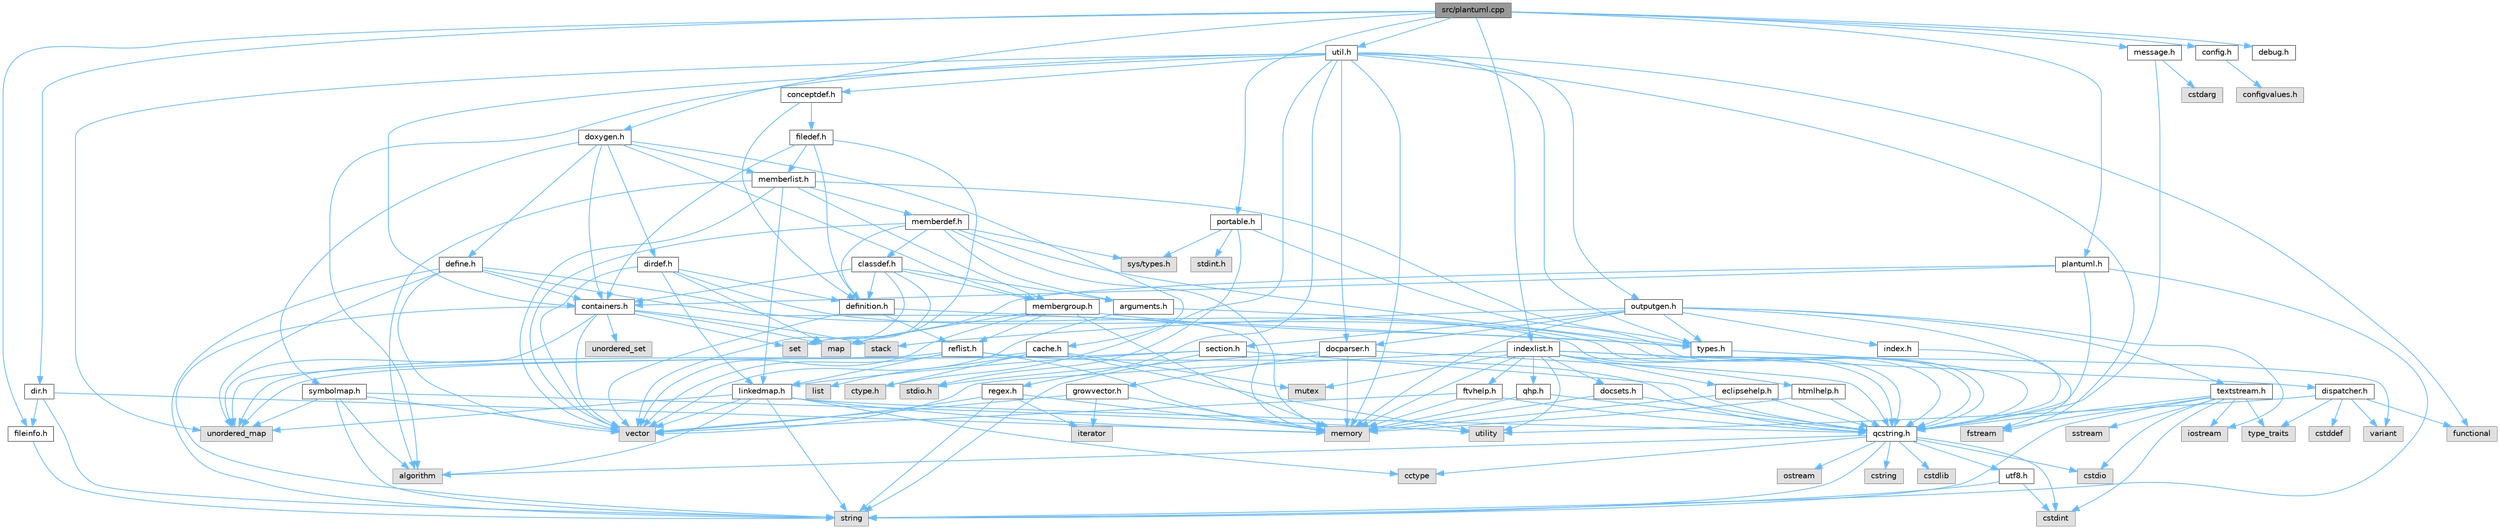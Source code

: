 digraph "src/plantuml.cpp"
{
 // INTERACTIVE_SVG=YES
 // LATEX_PDF_SIZE
  bgcolor="transparent";
  edge [fontname=Helvetica,fontsize=10,labelfontname=Helvetica,labelfontsize=10];
  node [fontname=Helvetica,fontsize=10,shape=box,height=0.2,width=0.4];
  Node1 [label="src/plantuml.cpp",height=0.2,width=0.4,color="gray40", fillcolor="grey60", style="filled", fontcolor="black",tooltip=" "];
  Node1 -> Node2 [color="steelblue1",style="solid"];
  Node2 [label="plantuml.h",height=0.2,width=0.4,color="grey40", fillcolor="white", style="filled",URL="$d3/dde/plantuml_8h.html",tooltip=" "];
  Node2 -> Node3 [color="steelblue1",style="solid"];
  Node3 [label="map",height=0.2,width=0.4,color="grey60", fillcolor="#E0E0E0", style="filled",tooltip=" "];
  Node2 -> Node4 [color="steelblue1",style="solid"];
  Node4 [label="string",height=0.2,width=0.4,color="grey60", fillcolor="#E0E0E0", style="filled",tooltip=" "];
  Node2 -> Node5 [color="steelblue1",style="solid"];
  Node5 [label="containers.h",height=0.2,width=0.4,color="grey40", fillcolor="white", style="filled",URL="$d5/d75/containers_8h.html",tooltip=" "];
  Node5 -> Node6 [color="steelblue1",style="solid"];
  Node6 [label="vector",height=0.2,width=0.4,color="grey60", fillcolor="#E0E0E0", style="filled",tooltip=" "];
  Node5 -> Node4 [color="steelblue1",style="solid"];
  Node5 -> Node7 [color="steelblue1",style="solid"];
  Node7 [label="set",height=0.2,width=0.4,color="grey60", fillcolor="#E0E0E0", style="filled",tooltip=" "];
  Node5 -> Node3 [color="steelblue1",style="solid"];
  Node5 -> Node8 [color="steelblue1",style="solid"];
  Node8 [label="unordered_set",height=0.2,width=0.4,color="grey60", fillcolor="#E0E0E0", style="filled",tooltip=" "];
  Node5 -> Node9 [color="steelblue1",style="solid"];
  Node9 [label="unordered_map",height=0.2,width=0.4,color="grey60", fillcolor="#E0E0E0", style="filled",tooltip=" "];
  Node5 -> Node10 [color="steelblue1",style="solid"];
  Node10 [label="stack",height=0.2,width=0.4,color="grey60", fillcolor="#E0E0E0", style="filled",tooltip=" "];
  Node2 -> Node11 [color="steelblue1",style="solid"];
  Node11 [label="qcstring.h",height=0.2,width=0.4,color="grey40", fillcolor="white", style="filled",URL="$d7/d5c/qcstring_8h.html",tooltip=" "];
  Node11 -> Node4 [color="steelblue1",style="solid"];
  Node11 -> Node12 [color="steelblue1",style="solid"];
  Node12 [label="algorithm",height=0.2,width=0.4,color="grey60", fillcolor="#E0E0E0", style="filled",tooltip=" "];
  Node11 -> Node13 [color="steelblue1",style="solid"];
  Node13 [label="cctype",height=0.2,width=0.4,color="grey60", fillcolor="#E0E0E0", style="filled",tooltip=" "];
  Node11 -> Node14 [color="steelblue1",style="solid"];
  Node14 [label="cstring",height=0.2,width=0.4,color="grey60", fillcolor="#E0E0E0", style="filled",tooltip=" "];
  Node11 -> Node15 [color="steelblue1",style="solid"];
  Node15 [label="cstdio",height=0.2,width=0.4,color="grey60", fillcolor="#E0E0E0", style="filled",tooltip=" "];
  Node11 -> Node16 [color="steelblue1",style="solid"];
  Node16 [label="cstdlib",height=0.2,width=0.4,color="grey60", fillcolor="#E0E0E0", style="filled",tooltip=" "];
  Node11 -> Node17 [color="steelblue1",style="solid"];
  Node17 [label="cstdint",height=0.2,width=0.4,color="grey60", fillcolor="#E0E0E0", style="filled",tooltip=" "];
  Node11 -> Node18 [color="steelblue1",style="solid"];
  Node18 [label="ostream",height=0.2,width=0.4,color="grey60", fillcolor="#E0E0E0", style="filled",tooltip=" "];
  Node11 -> Node19 [color="steelblue1",style="solid"];
  Node19 [label="utf8.h",height=0.2,width=0.4,color="grey40", fillcolor="white", style="filled",URL="$db/d7c/utf8_8h.html",tooltip="Various UTF8 related helper functions."];
  Node19 -> Node17 [color="steelblue1",style="solid"];
  Node19 -> Node4 [color="steelblue1",style="solid"];
  Node1 -> Node20 [color="steelblue1",style="solid"];
  Node20 [label="util.h",height=0.2,width=0.4,color="grey40", fillcolor="white", style="filled",URL="$d8/d3c/util_8h.html",tooltip="A bunch of utility functions."];
  Node20 -> Node21 [color="steelblue1",style="solid"];
  Node21 [label="memory",height=0.2,width=0.4,color="grey60", fillcolor="#E0E0E0", style="filled",tooltip=" "];
  Node20 -> Node9 [color="steelblue1",style="solid"];
  Node20 -> Node12 [color="steelblue1",style="solid"];
  Node20 -> Node22 [color="steelblue1",style="solid"];
  Node22 [label="functional",height=0.2,width=0.4,color="grey60", fillcolor="#E0E0E0", style="filled",tooltip=" "];
  Node20 -> Node23 [color="steelblue1",style="solid"];
  Node23 [label="fstream",height=0.2,width=0.4,color="grey60", fillcolor="#E0E0E0", style="filled",tooltip=" "];
  Node20 -> Node24 [color="steelblue1",style="solid"];
  Node24 [label="ctype.h",height=0.2,width=0.4,color="grey60", fillcolor="#E0E0E0", style="filled",tooltip=" "];
  Node20 -> Node25 [color="steelblue1",style="solid"];
  Node25 [label="types.h",height=0.2,width=0.4,color="grey40", fillcolor="white", style="filled",URL="$d9/d49/types_8h.html",tooltip="This file contains a number of basic enums and types."];
  Node25 -> Node11 [color="steelblue1",style="solid"];
  Node20 -> Node26 [color="steelblue1",style="solid"];
  Node26 [label="docparser.h",height=0.2,width=0.4,color="grey40", fillcolor="white", style="filled",URL="$de/d9c/docparser_8h.html",tooltip=" "];
  Node26 -> Node27 [color="steelblue1",style="solid"];
  Node27 [label="stdio.h",height=0.2,width=0.4,color="grey60", fillcolor="#E0E0E0", style="filled",tooltip=" "];
  Node26 -> Node21 [color="steelblue1",style="solid"];
  Node26 -> Node11 [color="steelblue1",style="solid"];
  Node26 -> Node28 [color="steelblue1",style="solid"];
  Node28 [label="growvector.h",height=0.2,width=0.4,color="grey40", fillcolor="white", style="filled",URL="$d7/d50/growvector_8h.html",tooltip=" "];
  Node28 -> Node6 [color="steelblue1",style="solid"];
  Node28 -> Node21 [color="steelblue1",style="solid"];
  Node28 -> Node29 [color="steelblue1",style="solid"];
  Node29 [label="iterator",height=0.2,width=0.4,color="grey60", fillcolor="#E0E0E0", style="filled",tooltip=" "];
  Node20 -> Node5 [color="steelblue1",style="solid"];
  Node20 -> Node30 [color="steelblue1",style="solid"];
  Node30 [label="outputgen.h",height=0.2,width=0.4,color="grey40", fillcolor="white", style="filled",URL="$df/d06/outputgen_8h.html",tooltip=" "];
  Node30 -> Node21 [color="steelblue1",style="solid"];
  Node30 -> Node10 [color="steelblue1",style="solid"];
  Node30 -> Node31 [color="steelblue1",style="solid"];
  Node31 [label="iostream",height=0.2,width=0.4,color="grey60", fillcolor="#E0E0E0", style="filled",tooltip=" "];
  Node30 -> Node23 [color="steelblue1",style="solid"];
  Node30 -> Node25 [color="steelblue1",style="solid"];
  Node30 -> Node32 [color="steelblue1",style="solid"];
  Node32 [label="index.h",height=0.2,width=0.4,color="grey40", fillcolor="white", style="filled",URL="$d1/db5/index_8h.html",tooltip=" "];
  Node32 -> Node11 [color="steelblue1",style="solid"];
  Node30 -> Node33 [color="steelblue1",style="solid"];
  Node33 [label="section.h",height=0.2,width=0.4,color="grey40", fillcolor="white", style="filled",URL="$d1/d2a/section_8h.html",tooltip=" "];
  Node33 -> Node4 [color="steelblue1",style="solid"];
  Node33 -> Node9 [color="steelblue1",style="solid"];
  Node33 -> Node11 [color="steelblue1",style="solid"];
  Node33 -> Node34 [color="steelblue1",style="solid"];
  Node34 [label="linkedmap.h",height=0.2,width=0.4,color="grey40", fillcolor="white", style="filled",URL="$da/de1/linkedmap_8h.html",tooltip=" "];
  Node34 -> Node9 [color="steelblue1",style="solid"];
  Node34 -> Node6 [color="steelblue1",style="solid"];
  Node34 -> Node21 [color="steelblue1",style="solid"];
  Node34 -> Node4 [color="steelblue1",style="solid"];
  Node34 -> Node12 [color="steelblue1",style="solid"];
  Node34 -> Node13 [color="steelblue1",style="solid"];
  Node34 -> Node11 [color="steelblue1",style="solid"];
  Node30 -> Node35 [color="steelblue1",style="solid"];
  Node35 [label="textstream.h",height=0.2,width=0.4,color="grey40", fillcolor="white", style="filled",URL="$d4/d7d/textstream_8h.html",tooltip=" "];
  Node35 -> Node4 [color="steelblue1",style="solid"];
  Node35 -> Node31 [color="steelblue1",style="solid"];
  Node35 -> Node36 [color="steelblue1",style="solid"];
  Node36 [label="sstream",height=0.2,width=0.4,color="grey60", fillcolor="#E0E0E0", style="filled",tooltip=" "];
  Node35 -> Node17 [color="steelblue1",style="solid"];
  Node35 -> Node15 [color="steelblue1",style="solid"];
  Node35 -> Node23 [color="steelblue1",style="solid"];
  Node35 -> Node37 [color="steelblue1",style="solid"];
  Node37 [label="type_traits",height=0.2,width=0.4,color="grey60", fillcolor="#E0E0E0", style="filled",tooltip=" "];
  Node35 -> Node11 [color="steelblue1",style="solid"];
  Node30 -> Node26 [color="steelblue1",style="solid"];
  Node20 -> Node38 [color="steelblue1",style="solid"];
  Node38 [label="regex.h",height=0.2,width=0.4,color="grey40", fillcolor="white", style="filled",URL="$d1/d21/regex_8h.html",tooltip=" "];
  Node38 -> Node21 [color="steelblue1",style="solid"];
  Node38 -> Node4 [color="steelblue1",style="solid"];
  Node38 -> Node6 [color="steelblue1",style="solid"];
  Node38 -> Node29 [color="steelblue1",style="solid"];
  Node20 -> Node39 [color="steelblue1",style="solid"];
  Node39 [label="conceptdef.h",height=0.2,width=0.4,color="grey40", fillcolor="white", style="filled",URL="$da/df1/conceptdef_8h.html",tooltip=" "];
  Node39 -> Node40 [color="steelblue1",style="solid"];
  Node40 [label="definition.h",height=0.2,width=0.4,color="grey40", fillcolor="white", style="filled",URL="$df/da1/definition_8h.html",tooltip=" "];
  Node40 -> Node6 [color="steelblue1",style="solid"];
  Node40 -> Node25 [color="steelblue1",style="solid"];
  Node40 -> Node41 [color="steelblue1",style="solid"];
  Node41 [label="reflist.h",height=0.2,width=0.4,color="grey40", fillcolor="white", style="filled",URL="$d1/d02/reflist_8h.html",tooltip=" "];
  Node41 -> Node6 [color="steelblue1",style="solid"];
  Node41 -> Node9 [color="steelblue1",style="solid"];
  Node41 -> Node21 [color="steelblue1",style="solid"];
  Node41 -> Node11 [color="steelblue1",style="solid"];
  Node41 -> Node34 [color="steelblue1",style="solid"];
  Node39 -> Node42 [color="steelblue1",style="solid"];
  Node42 [label="filedef.h",height=0.2,width=0.4,color="grey40", fillcolor="white", style="filled",URL="$d4/d3a/filedef_8h.html",tooltip=" "];
  Node42 -> Node7 [color="steelblue1",style="solid"];
  Node42 -> Node40 [color="steelblue1",style="solid"];
  Node42 -> Node43 [color="steelblue1",style="solid"];
  Node43 [label="memberlist.h",height=0.2,width=0.4,color="grey40", fillcolor="white", style="filled",URL="$dd/d78/memberlist_8h.html",tooltip=" "];
  Node43 -> Node6 [color="steelblue1",style="solid"];
  Node43 -> Node12 [color="steelblue1",style="solid"];
  Node43 -> Node44 [color="steelblue1",style="solid"];
  Node44 [label="memberdef.h",height=0.2,width=0.4,color="grey40", fillcolor="white", style="filled",URL="$d4/d46/memberdef_8h.html",tooltip=" "];
  Node44 -> Node6 [color="steelblue1",style="solid"];
  Node44 -> Node21 [color="steelblue1",style="solid"];
  Node44 -> Node45 [color="steelblue1",style="solid"];
  Node45 [label="sys/types.h",height=0.2,width=0.4,color="grey60", fillcolor="#E0E0E0", style="filled",tooltip=" "];
  Node44 -> Node25 [color="steelblue1",style="solid"];
  Node44 -> Node40 [color="steelblue1",style="solid"];
  Node44 -> Node46 [color="steelblue1",style="solid"];
  Node46 [label="arguments.h",height=0.2,width=0.4,color="grey40", fillcolor="white", style="filled",URL="$df/d9b/arguments_8h.html",tooltip=" "];
  Node46 -> Node6 [color="steelblue1",style="solid"];
  Node46 -> Node11 [color="steelblue1",style="solid"];
  Node44 -> Node47 [color="steelblue1",style="solid"];
  Node47 [label="classdef.h",height=0.2,width=0.4,color="grey40", fillcolor="white", style="filled",URL="$d1/da6/classdef_8h.html",tooltip=" "];
  Node47 -> Node6 [color="steelblue1",style="solid"];
  Node47 -> Node7 [color="steelblue1",style="solid"];
  Node47 -> Node5 [color="steelblue1",style="solid"];
  Node47 -> Node40 [color="steelblue1",style="solid"];
  Node47 -> Node46 [color="steelblue1",style="solid"];
  Node47 -> Node48 [color="steelblue1",style="solid"];
  Node48 [label="membergroup.h",height=0.2,width=0.4,color="grey40", fillcolor="white", style="filled",URL="$d9/d11/membergroup_8h.html",tooltip=" "];
  Node48 -> Node6 [color="steelblue1",style="solid"];
  Node48 -> Node3 [color="steelblue1",style="solid"];
  Node48 -> Node21 [color="steelblue1",style="solid"];
  Node48 -> Node25 [color="steelblue1",style="solid"];
  Node48 -> Node41 [color="steelblue1",style="solid"];
  Node43 -> Node34 [color="steelblue1",style="solid"];
  Node43 -> Node25 [color="steelblue1",style="solid"];
  Node43 -> Node48 [color="steelblue1",style="solid"];
  Node42 -> Node5 [color="steelblue1",style="solid"];
  Node1 -> Node49 [color="steelblue1",style="solid"];
  Node49 [label="portable.h",height=0.2,width=0.4,color="grey40", fillcolor="white", style="filled",URL="$d2/de2/portable_8h.html",tooltip="Portable versions of functions that are platform dependent."];
  Node49 -> Node27 [color="steelblue1",style="solid"];
  Node49 -> Node45 [color="steelblue1",style="solid"];
  Node49 -> Node50 [color="steelblue1",style="solid"];
  Node50 [label="stdint.h",height=0.2,width=0.4,color="grey60", fillcolor="#E0E0E0", style="filled",tooltip=" "];
  Node49 -> Node11 [color="steelblue1",style="solid"];
  Node1 -> Node51 [color="steelblue1",style="solid"];
  Node51 [label="config.h",height=0.2,width=0.4,color="grey40", fillcolor="white", style="filled",URL="$db/d16/config_8h.html",tooltip=" "];
  Node51 -> Node52 [color="steelblue1",style="solid"];
  Node52 [label="configvalues.h",height=0.2,width=0.4,color="grey60", fillcolor="#E0E0E0", style="filled",tooltip=" "];
  Node1 -> Node53 [color="steelblue1",style="solid"];
  Node53 [label="doxygen.h",height=0.2,width=0.4,color="grey40", fillcolor="white", style="filled",URL="$d1/da1/doxygen_8h.html",tooltip=" "];
  Node53 -> Node5 [color="steelblue1",style="solid"];
  Node53 -> Node48 [color="steelblue1",style="solid"];
  Node53 -> Node54 [color="steelblue1",style="solid"];
  Node54 [label="dirdef.h",height=0.2,width=0.4,color="grey40", fillcolor="white", style="filled",URL="$d6/d15/dirdef_8h.html",tooltip=" "];
  Node54 -> Node6 [color="steelblue1",style="solid"];
  Node54 -> Node3 [color="steelblue1",style="solid"];
  Node54 -> Node11 [color="steelblue1",style="solid"];
  Node54 -> Node34 [color="steelblue1",style="solid"];
  Node54 -> Node40 [color="steelblue1",style="solid"];
  Node53 -> Node43 [color="steelblue1",style="solid"];
  Node53 -> Node55 [color="steelblue1",style="solid"];
  Node55 [label="define.h",height=0.2,width=0.4,color="grey40", fillcolor="white", style="filled",URL="$df/d67/define_8h.html",tooltip=" "];
  Node55 -> Node6 [color="steelblue1",style="solid"];
  Node55 -> Node21 [color="steelblue1",style="solid"];
  Node55 -> Node4 [color="steelblue1",style="solid"];
  Node55 -> Node9 [color="steelblue1",style="solid"];
  Node55 -> Node11 [color="steelblue1",style="solid"];
  Node55 -> Node5 [color="steelblue1",style="solid"];
  Node53 -> Node56 [color="steelblue1",style="solid"];
  Node56 [label="cache.h",height=0.2,width=0.4,color="grey40", fillcolor="white", style="filled",URL="$d3/d26/cache_8h.html",tooltip=" "];
  Node56 -> Node57 [color="steelblue1",style="solid"];
  Node57 [label="list",height=0.2,width=0.4,color="grey60", fillcolor="#E0E0E0", style="filled",tooltip=" "];
  Node56 -> Node9 [color="steelblue1",style="solid"];
  Node56 -> Node58 [color="steelblue1",style="solid"];
  Node58 [label="mutex",height=0.2,width=0.4,color="grey60", fillcolor="#E0E0E0", style="filled",tooltip=" "];
  Node56 -> Node59 [color="steelblue1",style="solid"];
  Node59 [label="utility",height=0.2,width=0.4,color="grey60", fillcolor="#E0E0E0", style="filled",tooltip=" "];
  Node56 -> Node24 [color="steelblue1",style="solid"];
  Node53 -> Node60 [color="steelblue1",style="solid"];
  Node60 [label="symbolmap.h",height=0.2,width=0.4,color="grey40", fillcolor="white", style="filled",URL="$d7/ddd/symbolmap_8h.html",tooltip=" "];
  Node60 -> Node12 [color="steelblue1",style="solid"];
  Node60 -> Node9 [color="steelblue1",style="solid"];
  Node60 -> Node6 [color="steelblue1",style="solid"];
  Node60 -> Node4 [color="steelblue1",style="solid"];
  Node60 -> Node59 [color="steelblue1",style="solid"];
  Node1 -> Node61 [color="steelblue1",style="solid"];
  Node61 [label="message.h",height=0.2,width=0.4,color="grey40", fillcolor="white", style="filled",URL="$d2/d0d/message_8h.html",tooltip=" "];
  Node61 -> Node62 [color="steelblue1",style="solid"];
  Node62 [label="cstdarg",height=0.2,width=0.4,color="grey60", fillcolor="#E0E0E0", style="filled",tooltip=" "];
  Node61 -> Node11 [color="steelblue1",style="solid"];
  Node1 -> Node63 [color="steelblue1",style="solid"];
  Node63 [label="debug.h",height=0.2,width=0.4,color="grey40", fillcolor="white", style="filled",URL="$db/d16/debug_8h.html",tooltip=" "];
  Node1 -> Node64 [color="steelblue1",style="solid"];
  Node64 [label="fileinfo.h",height=0.2,width=0.4,color="grey40", fillcolor="white", style="filled",URL="$df/d45/fileinfo_8h.html",tooltip=" "];
  Node64 -> Node4 [color="steelblue1",style="solid"];
  Node1 -> Node65 [color="steelblue1",style="solid"];
  Node65 [label="dir.h",height=0.2,width=0.4,color="grey40", fillcolor="white", style="filled",URL="$df/d9c/dir_8h.html",tooltip=" "];
  Node65 -> Node4 [color="steelblue1",style="solid"];
  Node65 -> Node21 [color="steelblue1",style="solid"];
  Node65 -> Node64 [color="steelblue1",style="solid"];
  Node1 -> Node66 [color="steelblue1",style="solid"];
  Node66 [label="indexlist.h",height=0.2,width=0.4,color="grey40", fillcolor="white", style="filled",URL="$d5/d61/indexlist_8h.html",tooltip=" "];
  Node66 -> Node59 [color="steelblue1",style="solid"];
  Node66 -> Node6 [color="steelblue1",style="solid"];
  Node66 -> Node21 [color="steelblue1",style="solid"];
  Node66 -> Node58 [color="steelblue1",style="solid"];
  Node66 -> Node67 [color="steelblue1",style="solid"];
  Node67 [label="variant",height=0.2,width=0.4,color="grey60", fillcolor="#E0E0E0", style="filled",tooltip=" "];
  Node66 -> Node11 [color="steelblue1",style="solid"];
  Node66 -> Node68 [color="steelblue1",style="solid"];
  Node68 [label="dispatcher.h",height=0.2,width=0.4,color="grey40", fillcolor="white", style="filled",URL="$da/d73/dispatcher_8h.html",tooltip=" "];
  Node68 -> Node69 [color="steelblue1",style="solid"];
  Node69 [label="cstddef",height=0.2,width=0.4,color="grey60", fillcolor="#E0E0E0", style="filled",tooltip=" "];
  Node68 -> Node59 [color="steelblue1",style="solid"];
  Node68 -> Node22 [color="steelblue1",style="solid"];
  Node68 -> Node67 [color="steelblue1",style="solid"];
  Node68 -> Node37 [color="steelblue1",style="solid"];
  Node66 -> Node70 [color="steelblue1",style="solid"];
  Node70 [label="docsets.h",height=0.2,width=0.4,color="grey40", fillcolor="white", style="filled",URL="$d1/db2/docsets_8h.html",tooltip=" "];
  Node70 -> Node21 [color="steelblue1",style="solid"];
  Node70 -> Node11 [color="steelblue1",style="solid"];
  Node66 -> Node71 [color="steelblue1",style="solid"];
  Node71 [label="eclipsehelp.h",height=0.2,width=0.4,color="grey40", fillcolor="white", style="filled",URL="$db/d9e/eclipsehelp_8h.html",tooltip=" "];
  Node71 -> Node21 [color="steelblue1",style="solid"];
  Node71 -> Node11 [color="steelblue1",style="solid"];
  Node66 -> Node72 [color="steelblue1",style="solid"];
  Node72 [label="ftvhelp.h",height=0.2,width=0.4,color="grey40", fillcolor="white", style="filled",URL="$d2/d4a/ftvhelp_8h.html",tooltip=" "];
  Node72 -> Node21 [color="steelblue1",style="solid"];
  Node72 -> Node6 [color="steelblue1",style="solid"];
  Node72 -> Node11 [color="steelblue1",style="solid"];
  Node66 -> Node73 [color="steelblue1",style="solid"];
  Node73 [label="htmlhelp.h",height=0.2,width=0.4,color="grey40", fillcolor="white", style="filled",URL="$d8/dc3/htmlhelp_8h.html",tooltip=" "];
  Node73 -> Node21 [color="steelblue1",style="solid"];
  Node73 -> Node11 [color="steelblue1",style="solid"];
  Node66 -> Node74 [color="steelblue1",style="solid"];
  Node74 [label="qhp.h",height=0.2,width=0.4,color="grey40", fillcolor="white", style="filled",URL="$dc/d20/qhp_8h.html",tooltip=" "];
  Node74 -> Node21 [color="steelblue1",style="solid"];
  Node74 -> Node11 [color="steelblue1",style="solid"];
}
